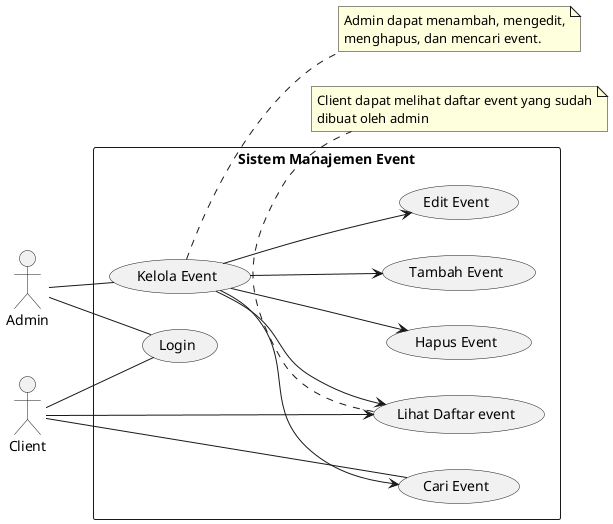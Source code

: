@startuml
left to right direction
actor Admin
actor Client

rectangle "Sistem Manajemen Event" {
  Admin -- (Login)
  Admin -- (Kelola Event)
  (Kelola Event) --> (Tambah Event)
  (Kelola Event) --> (Edit Event)
  (Kelola Event) --> (Hapus Event)
  (Kelola Event) --> (Cari Event)
  (Kelola Event) --> (Lihat Daftar event)

  Client -- (Login)
  Client --> (Lihat Daftar event)
  Client -- (Cari Event)
  
}

note right of (Kelola Event)
  Admin dapat menambah, mengedit,
  menghapus, dan mencari event.
end note

note bottom of (Lihat Daftar event)
  Client dapat melihat daftar event yang sudah
  dibuat oleh admin
end note

@enduml